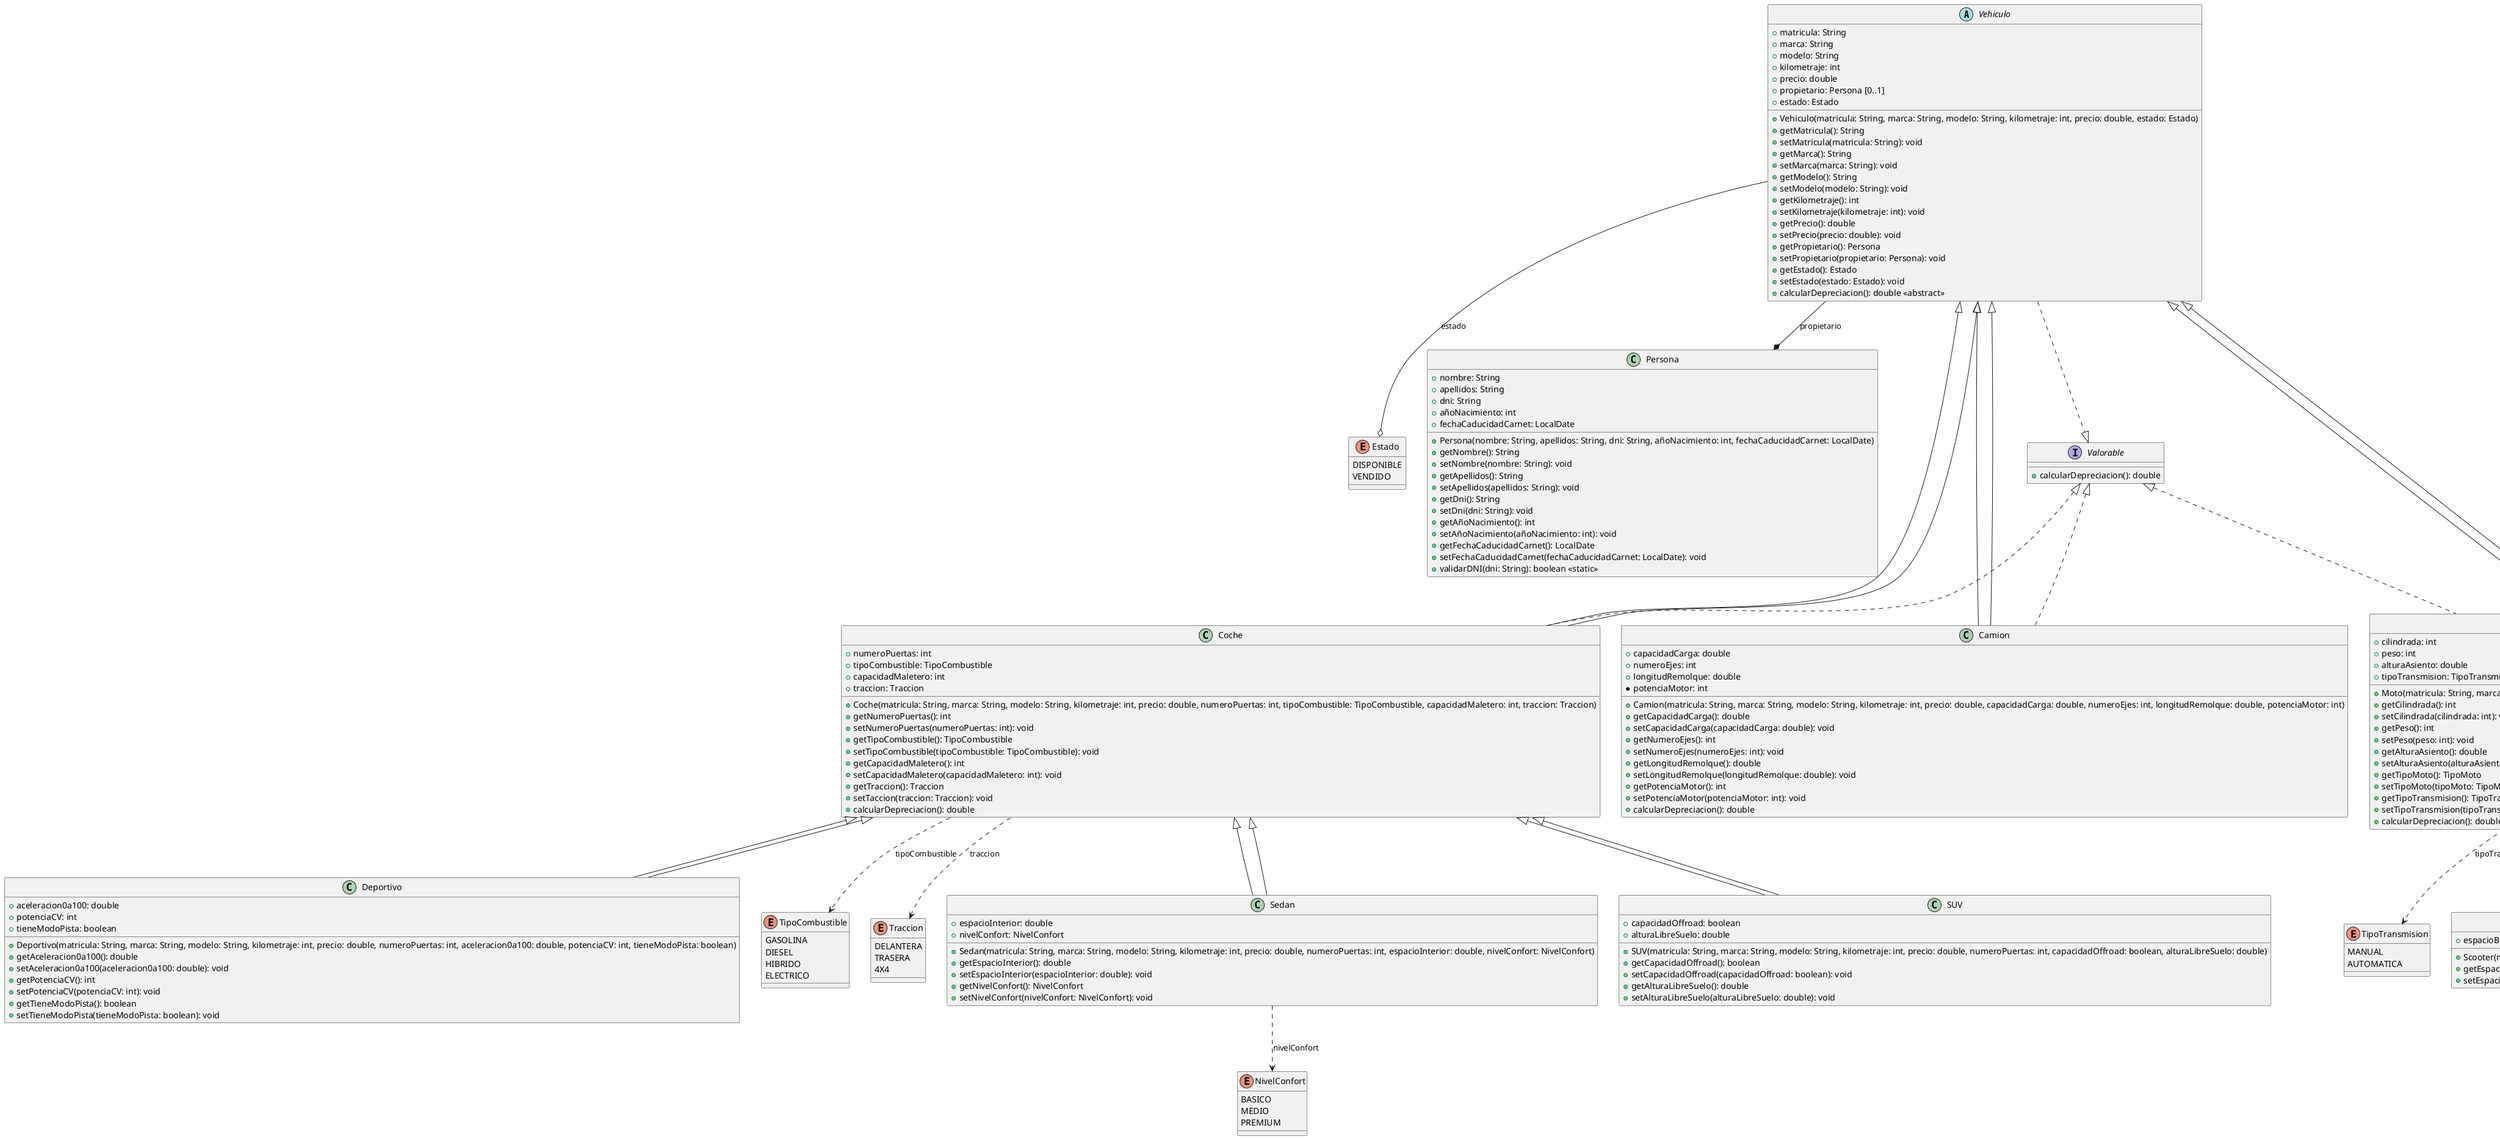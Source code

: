 @startuml
abstract class Vehiculo {
  + matricula: String
  + marca: String
  + modelo: String
  + kilometraje: int
  + precio: double
  + propietario: Persona [0..1]
  + estado: Estado
  + Vehiculo(matricula: String, marca: String, modelo: String, kilometraje: int, precio: double, estado: Estado)
  + getMatricula(): String
  + setMatricula(matricula: String): void
  + getMarca(): String
  + setMarca(marca: String): void
  + getModelo(): String
  + setModelo(modelo: String): void
  + getKilometraje(): int
  + setKilometraje(kilometraje: int): void
  + getPrecio(): double
  + setPrecio(precio: double): void
  + getPropietario(): Persona
  + setPropietario(propietario: Persona): void
  + getEstado(): Estado
  + setEstado(estado: Estado): void
  + calcularDepreciacion(): double <<abstract>>
}

enum Estado {
  DISPONIBLE
  VENDIDO
}

class Persona {
  + nombre: String
  + apellidos: String
  + dni: String
  + añoNacimiento: int
  + fechaCaducidadCarnet: LocalDate
  + Persona(nombre: String, apellidos: String, dni: String, añoNacimiento: int, fechaCaducidadCarnet: LocalDate)
  + getNombre(): String
  + setNombre(nombre: String): void
  + getApellidos(): String
  + setApellidos(apellidos: String): void
  + getDni(): String
  + setDni(dni: String): void
  + getAñoNacimiento(): int
  + setAñoNacimiento(añoNacimiento: int): void
  + getFechaCaducidadCarnet(): LocalDate
  + setFechaCaducidadCarnet(fechaCaducidadCarnet: LocalDate): void
  + validarDNI(dni: String): boolean <<static>>
}

interface Valorable {
  + calcularDepreciacion(): double
}

class Coche extends Vehiculo implements Valorable {
  + numeroPuertas: int
  + tipoCombustible: TipoCombustible
  + capacidadMaletero: int
  + traccion: Traccion
  + Coche(matricula: String, marca: String, modelo: String, kilometraje: int, precio: double, numeroPuertas: int, tipoCombustible: TipoCombustible, capacidadMaletero: int, traccion: Traccion)
  + getNumeroPuertas(): int
  + setNumeroPuertas(numeroPuertas: int): void
  + getTipoCombustible(): TipoCombustible
  + setTipoCombustible(tipoCombustible: TipoCombustible): void
  + getCapacidadMaletero(): int
  + setCapacidadMaletero(capacidadMaletero: int): void
  + getTraccion(): Traccion
  + setTaccion(traccion: Traccion): void
  + calcularDepreciacion(): double
}

enum TipoCombustible {
  GASOLINA
  DIESEL
  HIBRIDO
  ELECTRICO
}

enum Traccion {
  DELANTERA
  TRASERA
  4X4
}

class Camion extends Vehiculo implements Valorable {
  + capacidadCarga: double
  + numeroEjes: int
  + longitudRemolque: double
  * potenciaMotor: int
  + Camion(matricula: String, marca: String, modelo: String, kilometraje: int, precio: double, capacidadCarga: double, numeroEjes: int, longitudRemolque: double, potenciaMotor: int)
  + getCapacidadCarga(): double
  + setCapacidadCarga(capacidadCarga: double): void
  + getNumeroEjes(): int
  + setNumeroEjes(numeroEjes: int): void
  + getLongitudRemolque(): double
  + setLongitudRemolque(longitudRemolque: double): void
  + getPotenciaMotor(): int
  + setPotenciaMotor(potenciaMotor: int): void
  + calcularDepreciacion(): double
}

class Moto extends Vehiculo implements Valorable {
  + cilindrada: int
  + peso: int
  + alturaAsiento: double
  + tipoTransmision: TipoTransmision
  + Moto(matricula: String, marca: String, modelo: String, kilometraje: int, precio: double, cilindrada: int, peso: int, alturaAsiento: double, tipoTransmision: TipoTransmision)
  + getCilindrada(): int
  + setCilindrada(cilindrada: int): void
  + getPeso(): int
  + setPeso(peso: int): void
  + getAlturaAsiento(): double
  + setAlturaAsiento(alturaAsiento: double): void
  + getTipoMoto(): TipoMoto
  + setTipoMoto(tipoMoto: TipoMoto): void
  + getTipoTransmision(): TipoTransmision
  + setTipoTransmision(tipoTransmision: TipoTransmision): void
  + calcularDepreciacion(): double
}

enum TipoTransmision {
  MANUAL
  AUTOMATICA
}

class Sedan extends Coche {
  + espacioInterior: double
  + nivelConfort: NivelConfort
  + Sedan(matricula: String, marca: String, modelo: String, kilometraje: int, precio: double, numeroPuertas: int, espacioInterior: double, nivelConfort: NivelConfort)
  + getEspacioInterior(): double
  + setEspacioInterior(espacioInterior: double): void
  + getNivelConfort(): NivelConfort
  + setNivelConfort(nivelConfort: NivelConfort): void
}

enum NivelConfort {
  BASICO
  MEDIO
  PREMIUM
}

class SUV extends Coche {
  + capacidadOffroad: boolean
  + alturaLibreSuelo: double
  + SUV(matricula: String, marca: String, modelo: String, kilometraje: int, precio: double, numeroPuertas: int, capacidadOffroad: boolean, alturaLibreSuelo: double)
  + getCapacidadOffroad(): boolean
  + setCapacidadOffroad(capacidadOffroad: boolean): void
  + getAlturaLibreSuelo(): double
  + setAlturaLibreSuelo(alturaLibreSuelo: double): void
}

class Deportivo extends Coche {
  + aceleracion0a100: double
  + potenciaCV: int
  + tieneModoPista: boolean
  + Deportivo(matricula: String, marca: String, modelo: String, kilometraje: int, precio: double, numeroPuertas: int, aceleracion0a100: double, potenciaCV: int, tieneModoPista: boolean)
  + getAceleracion0a100(): double
  + setAceleracion0a100(aceleracion0a100: double): void
  + getPotenciaCV(): int
  + setPotenciaCV(potenciaCV: int): void
  + getTieneModoPista(): boolean
  + setTieneModoPista(tieneModoPista: boolean): void
}

class Scooter extends Moto {
  + espacioBajoAsiento: int
  + Scooter(matricula: String, marca: String, modelo: String, kilometraje: int, precio: double, cilindrada: int, espacioBajoAsiento: int)
  + getEspacioBajoAsiento(): int
  + setEspacioBajoAsiento(espacioBajoAsiento: int): void
}

class MotoDeportiva extends Moto {
  + tieneQuickShifter: boolean
  + velocidadMaxima: int
  + MotoDeportiva(matricula: String, marca: String, modelo: String, kilometraje: int, precio: double, cilindrada: int, tieneQuickShifter: boolean, velocidadMaxima: int)
  + getTieneQuickShifter(): boolean
  + setTieneQuickShifter(tieneQuickShifter: boolean): void
  + getVelocidadMaxima(): int
  + setVelocidadMaxima(velocidadMaxima: int): void
}

' Relaciones
Vehiculo --* Persona : propietario
Vehiculo --o Estado : estado

Coche --|> Vehiculo
Coche ..> TipoCombustible : tipoCombustible
Coche ..> Traccion : traccion

Camion --|> Vehiculo

Moto --|> Vehiculo
Moto ..> TipoTransmision : tipoTransmision

Sedan --|> Coche
Sedan ..> NivelConfort : nivelConfort

SUV --|> Coche

Deportivo --|> Coche

Scooter --|> Moto

MotoDeportiva --|> Moto

Vehiculo ..|> Valorable
@enduml
